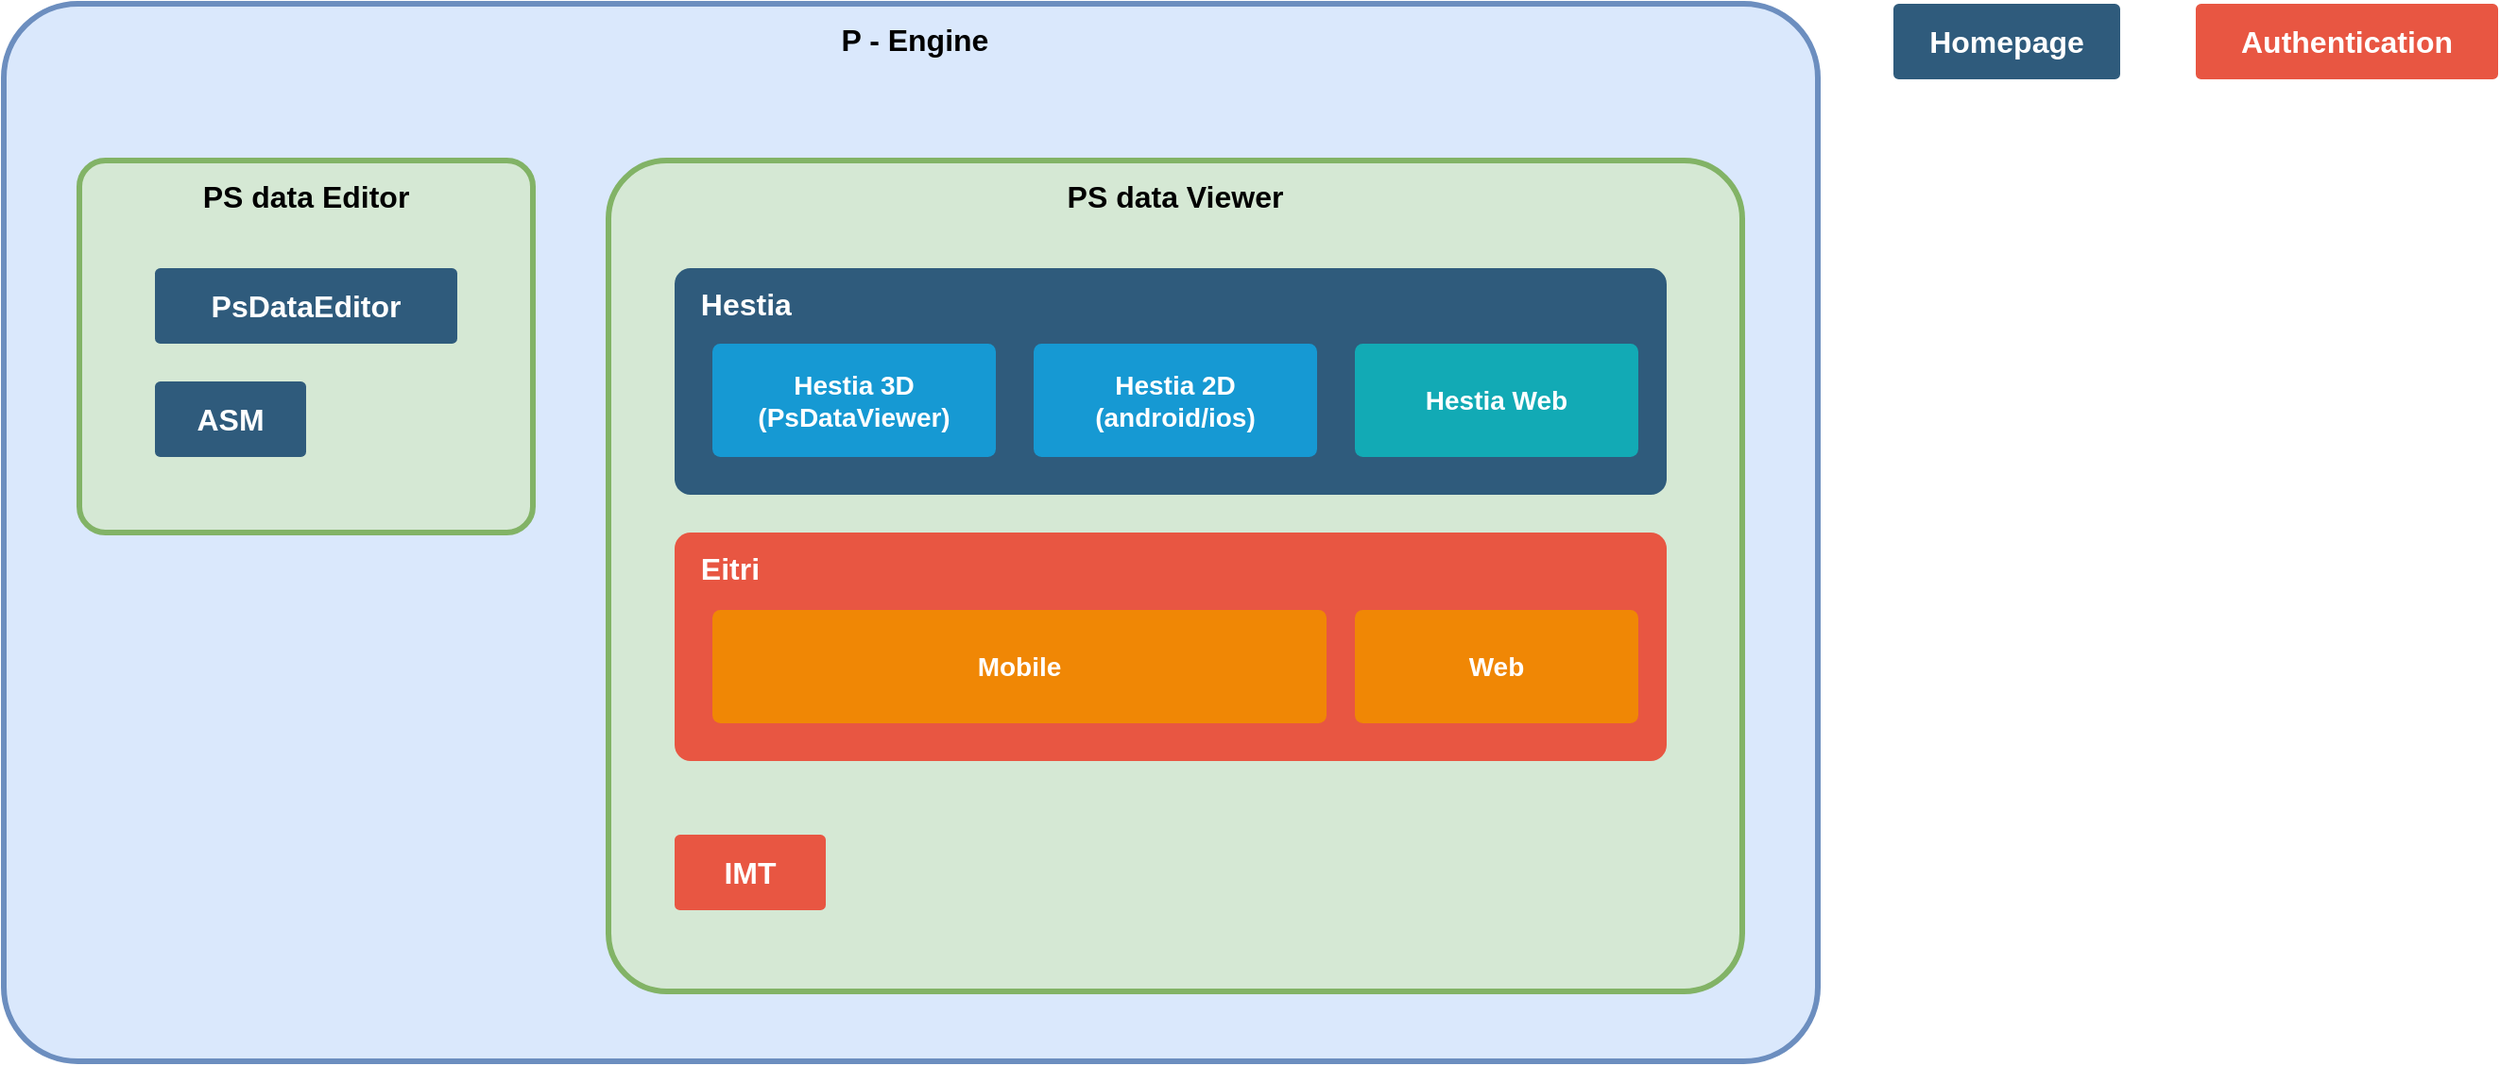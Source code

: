 <mxfile version="24.3.1" type="github">
  <diagram id="6a731a19-8d31-9384-78a2-239565b7b9f0" name="Page-1">
    <mxGraphModel dx="2856" dy="868" grid="1" gridSize="10" guides="1" tooltips="1" connect="1" arrows="1" fold="1" page="1" pageScale="1" pageWidth="1169" pageHeight="827" background="none" math="0" shadow="0">
      <root>
        <mxCell id="0" />
        <mxCell id="1" parent="0" />
        <mxCell id="lf54vUO4yfvzCYdia2Iv-1793" value="&amp;nbsp;P - Engine" style="rounded=1;whiteSpace=wrap;html=1;shadow=0;labelBackgroundColor=none;strokeColor=#6c8ebf;strokeWidth=3;fillColor=#dae8fc;fontFamily=Helvetica;fontSize=16;align=center;fontStyle=1;spacing=5;arcSize=7;perimeterSpacing=2;verticalAlign=top;" vertex="1" parent="1">
          <mxGeometry x="-520" y="120" width="960" height="560" as="geometry" />
        </mxCell>
        <mxCell id="lf54vUO4yfvzCYdia2Iv-1794" value="PS data Editor" style="rounded=1;whiteSpace=wrap;html=1;shadow=0;labelBackgroundColor=none;strokeColor=#82b366;strokeWidth=3;fillColor=#d5e8d4;fontFamily=Helvetica;fontSize=16;align=center;fontStyle=1;spacing=5;arcSize=7;perimeterSpacing=2;verticalAlign=top;" vertex="1" parent="1">
          <mxGeometry x="-480" y="203" width="240" height="197" as="geometry" />
        </mxCell>
        <mxCell id="lf54vUO4yfvzCYdia2Iv-1795" value="PS data Viewer" style="rounded=1;whiteSpace=wrap;html=1;shadow=0;labelBackgroundColor=none;strokeColor=#82b366;strokeWidth=3;fillColor=#d5e8d4;fontFamily=Helvetica;fontSize=16;align=center;fontStyle=1;spacing=5;arcSize=7;perimeterSpacing=2;verticalAlign=top;" vertex="1" parent="1">
          <mxGeometry x="-200" y="203" width="600" height="440" as="geometry" />
        </mxCell>
        <mxCell id="lf54vUO4yfvzCYdia2Iv-1785" value="Homepage" style="rounded=1;whiteSpace=wrap;html=1;shadow=0;labelBackgroundColor=none;strokeColor=none;strokeWidth=3;fillColor=#2F5B7C;fontFamily=Helvetica;fontSize=16;fontColor=#FFFFFF;align=center;fontStyle=1;spacing=5;arcSize=7;perimeterSpacing=2;" vertex="1" parent="1">
          <mxGeometry x="480" y="120" width="120" height="40" as="geometry" />
        </mxCell>
        <mxCell id="lf54vUO4yfvzCYdia2Iv-1787" value="IMT" style="rounded=1;whiteSpace=wrap;html=1;shadow=0;labelBackgroundColor=none;strokeColor=none;strokeWidth=3;fillColor=#e85642;fontFamily=Helvetica;fontSize=16;fontColor=#FFFFFF;align=center;spacing=5;fontStyle=1;arcSize=7;perimeterSpacing=2;" vertex="1" parent="1">
          <mxGeometry x="-165" y="560" width="80" height="40" as="geometry" />
        </mxCell>
        <mxCell id="1749" value="&amp;nbsp; Hestia" style="rounded=1;whiteSpace=wrap;html=1;shadow=0;labelBackgroundColor=none;strokeColor=none;strokeWidth=3;fillColor=#2F5B7C;fontFamily=Helvetica;fontSize=16;fontColor=#FFFFFF;align=left;fontStyle=1;spacing=5;arcSize=7;perimeterSpacing=2;verticalAlign=top;" parent="1" vertex="1">
          <mxGeometry x="-165" y="260" width="525" height="120" as="geometry" />
        </mxCell>
        <mxCell id="1760" value="Hestia 3D (PsDataViewer)" style="rounded=1;whiteSpace=wrap;html=1;shadow=0;labelBackgroundColor=none;strokeColor=none;strokeWidth=3;fillColor=#1699d3;fontFamily=Helvetica;fontSize=14;fontColor=#FFFFFF;align=center;spacing=5;fontStyle=1;arcSize=7;perimeterSpacing=2;" parent="1" vertex="1">
          <mxGeometry x="-145" y="300" width="150" height="60" as="geometry" />
        </mxCell>
        <mxCell id="1771" value="Hestia Web" style="rounded=1;whiteSpace=wrap;html=1;shadow=0;labelBackgroundColor=none;strokeColor=none;strokeWidth=3;fillColor=#12aab5;fontFamily=Helvetica;fontSize=14;fontColor=#FFFFFF;align=center;spacing=5;fontStyle=1;arcSize=7;perimeterSpacing=2;" parent="1" vertex="1">
          <mxGeometry x="195" y="300.0" width="150" height="60" as="geometry" />
        </mxCell>
        <mxCell id="lf54vUO4yfvzCYdia2Iv-1779" value="Hestia 2D (android/ios)" style="rounded=1;whiteSpace=wrap;html=1;shadow=0;labelBackgroundColor=none;strokeColor=none;strokeWidth=3;fillColor=#1699d3;fontFamily=Helvetica;fontSize=14;fontColor=#FFFFFF;align=center;spacing=5;fontStyle=1;arcSize=7;perimeterSpacing=2;" vertex="1" parent="1">
          <mxGeometry x="25" y="300" width="150" height="60" as="geometry" />
        </mxCell>
        <mxCell id="1753" value="&amp;nbsp; Eitri" style="rounded=1;whiteSpace=wrap;html=1;shadow=0;labelBackgroundColor=none;strokeColor=none;strokeWidth=3;fillColor=#e85642;fontFamily=Helvetica;fontSize=16;fontColor=#FFFFFF;align=left;spacing=5;fontStyle=1;arcSize=7;perimeterSpacing=2;verticalAlign=top;" parent="1" vertex="1">
          <mxGeometry x="-165" y="400" width="525" height="121" as="geometry" />
        </mxCell>
        <mxCell id="lf54vUO4yfvzCYdia2Iv-1782" value="Mobile" style="rounded=1;whiteSpace=wrap;html=1;shadow=0;labelBackgroundColor=none;strokeColor=none;strokeWidth=3;fillColor=#F08705;fontFamily=Helvetica;fontSize=14;fontColor=#FFFFFF;align=center;spacing=5;fontStyle=1;arcSize=7;perimeterSpacing=2;" vertex="1" parent="1">
          <mxGeometry x="-145" y="441" width="325" height="60" as="geometry" />
        </mxCell>
        <mxCell id="lf54vUO4yfvzCYdia2Iv-1783" value="Web" style="rounded=1;whiteSpace=wrap;html=1;shadow=0;labelBackgroundColor=none;strokeColor=none;strokeWidth=3;fillColor=#F08705;fontFamily=Helvetica;fontSize=14;fontColor=#FFFFFF;align=center;spacing=5;fontStyle=1;arcSize=7;perimeterSpacing=2;" vertex="1" parent="1">
          <mxGeometry x="195" y="441" width="150" height="60" as="geometry" />
        </mxCell>
        <mxCell id="lf54vUO4yfvzCYdia2Iv-1798" value="PsDataEditor" style="rounded=1;whiteSpace=wrap;html=1;shadow=0;labelBackgroundColor=none;strokeColor=none;strokeWidth=3;fillColor=#2F5B7C;fontFamily=Helvetica;fontSize=16;fontColor=#FFFFFF;align=center;fontStyle=1;spacing=5;arcSize=7;perimeterSpacing=2;verticalAlign=middle;" vertex="1" parent="1">
          <mxGeometry x="-440" y="260" width="160" height="40" as="geometry" />
        </mxCell>
        <mxCell id="lf54vUO4yfvzCYdia2Iv-1799" value="ASM" style="rounded=1;whiteSpace=wrap;html=1;shadow=0;labelBackgroundColor=none;strokeColor=none;strokeWidth=3;fillColor=#2F5B7C;fontFamily=Helvetica;fontSize=16;fontColor=#FFFFFF;align=center;fontStyle=1;spacing=5;arcSize=7;perimeterSpacing=2;verticalAlign=middle;" vertex="1" parent="1">
          <mxGeometry x="-440" y="320" width="80" height="40" as="geometry" />
        </mxCell>
        <mxCell id="lf54vUO4yfvzCYdia2Iv-1800" value="Authentication" style="rounded=1;whiteSpace=wrap;html=1;shadow=0;labelBackgroundColor=none;strokeColor=none;strokeWidth=3;fillColor=#e85642;fontFamily=Helvetica;fontSize=16;fontColor=#FFFFFF;align=center;spacing=5;fontStyle=1;arcSize=7;perimeterSpacing=2;" vertex="1" parent="1">
          <mxGeometry x="640" y="120" width="160" height="40" as="geometry" />
        </mxCell>
      </root>
    </mxGraphModel>
  </diagram>
</mxfile>
